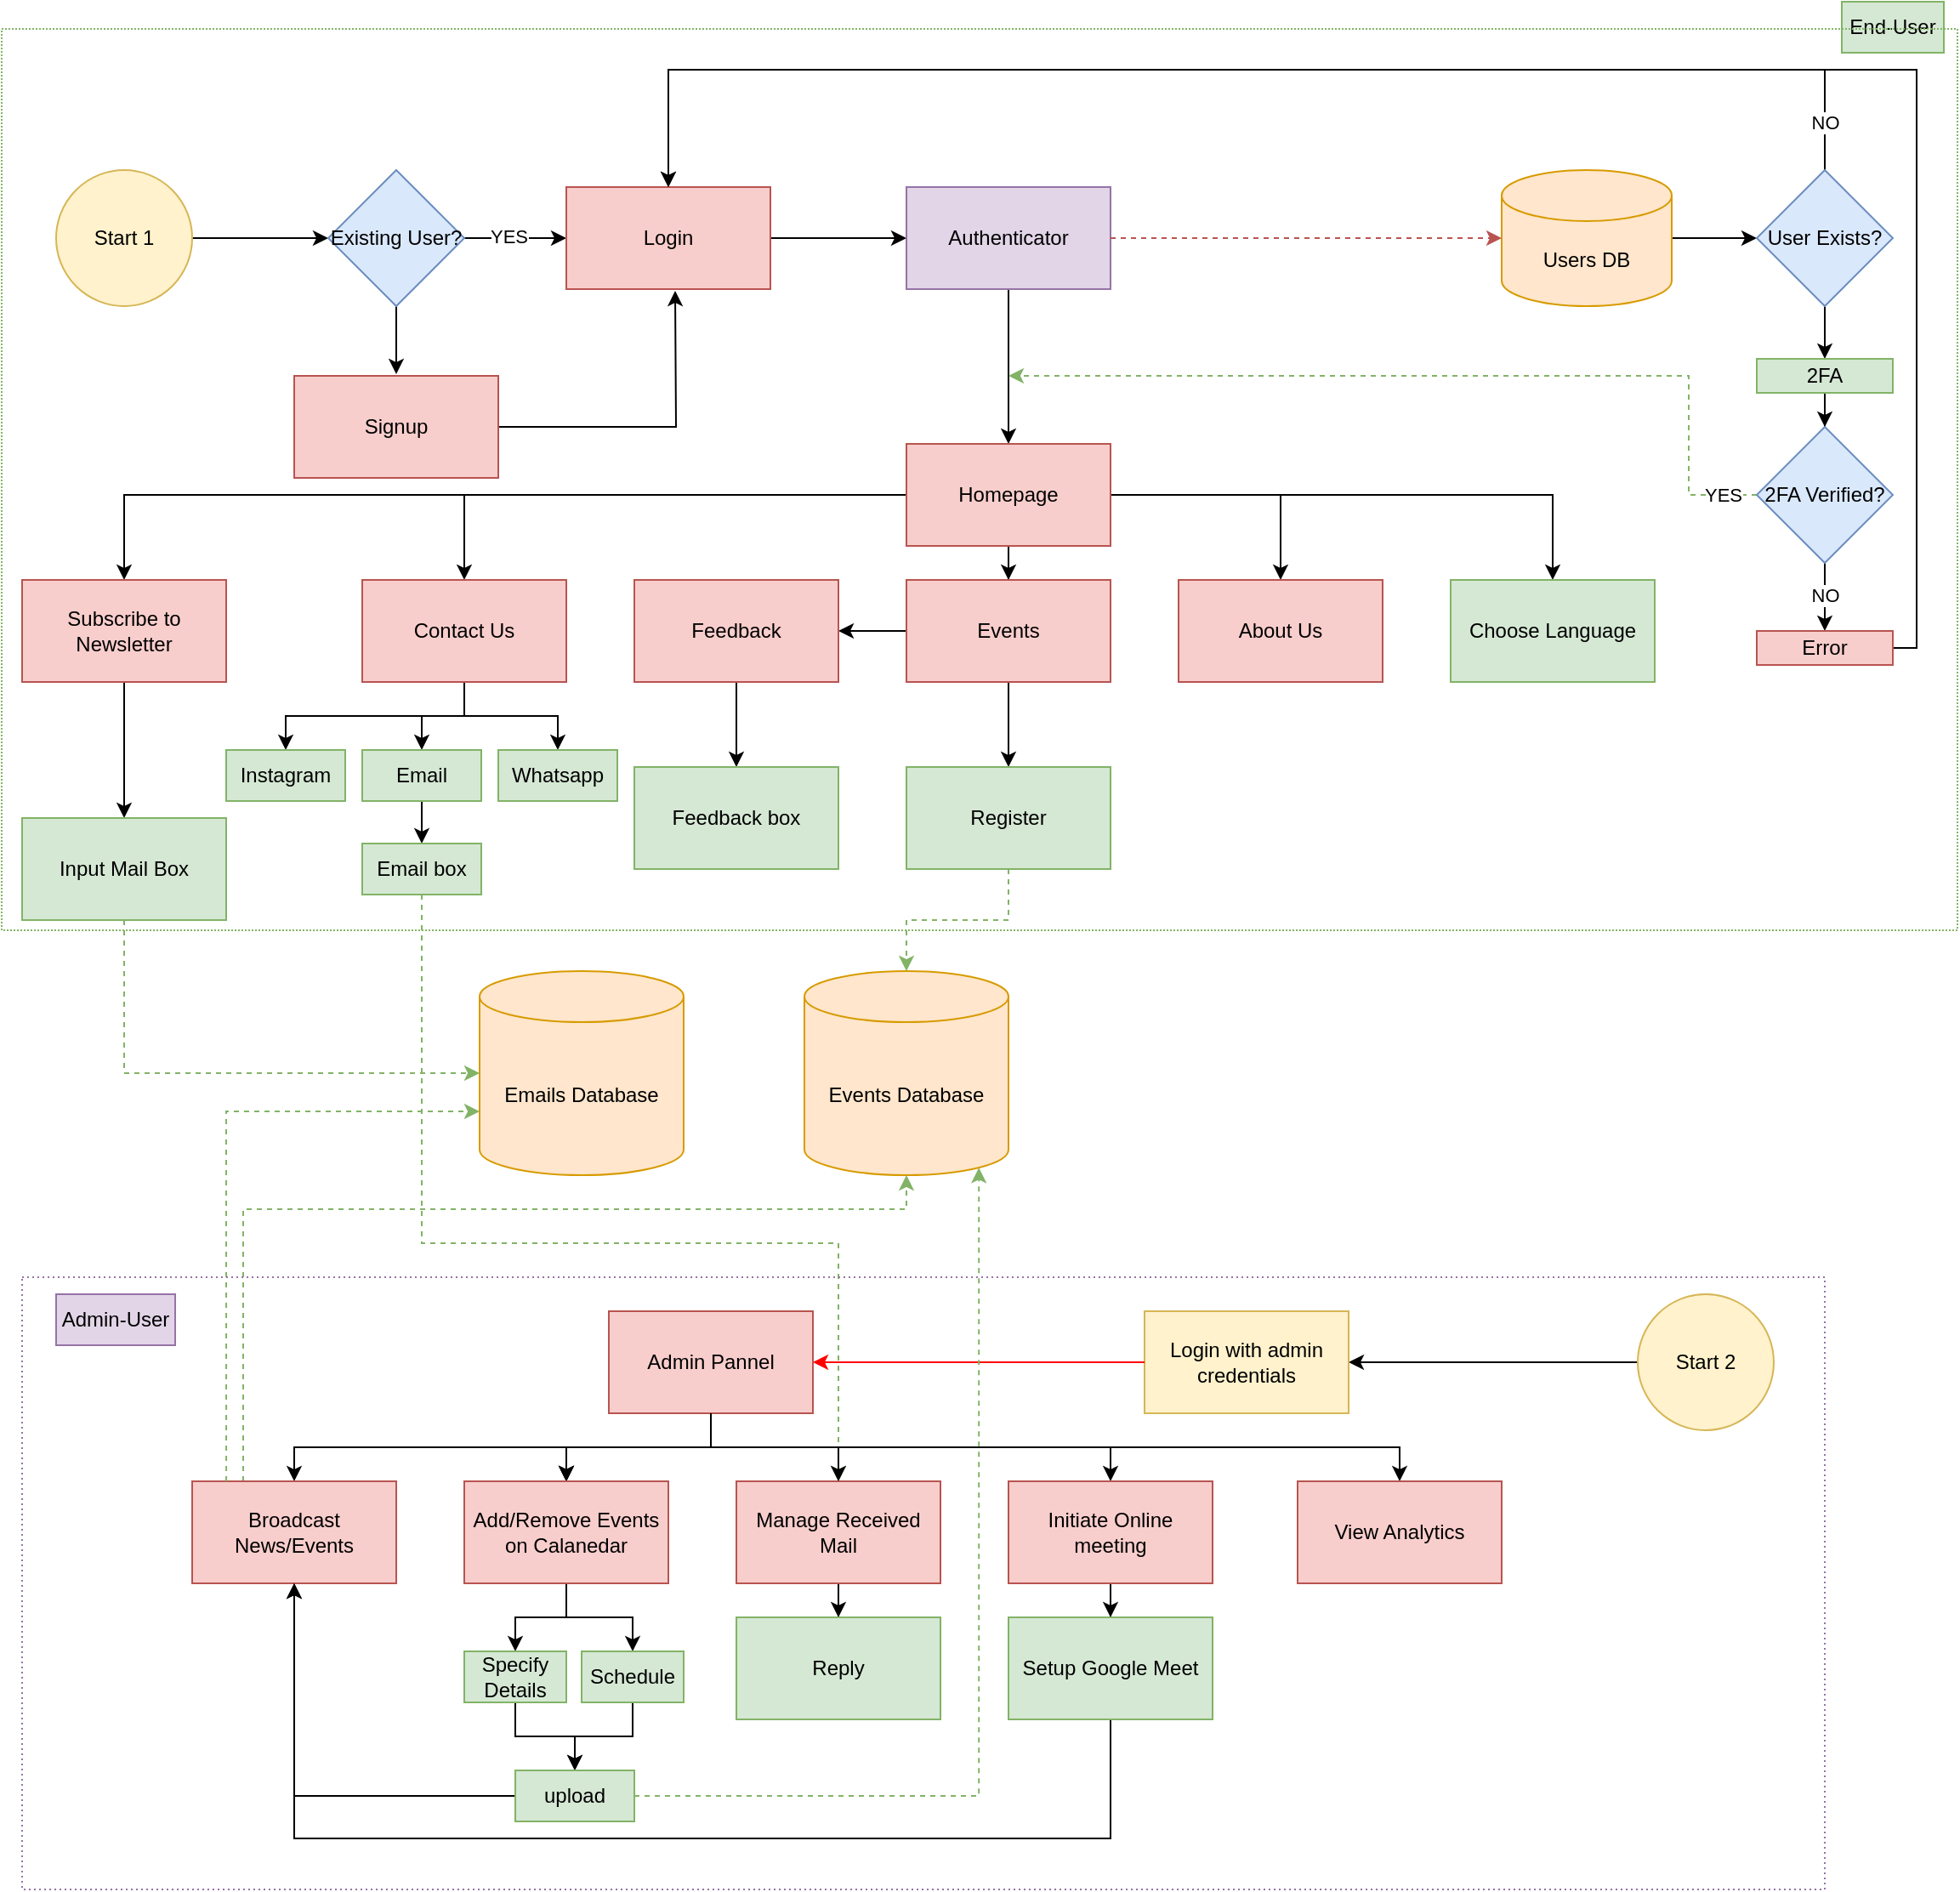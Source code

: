 <mxfile version="26.0.2">
  <diagram name="Page-1" id="AXIA8gNuiJ195aRBIMRm">
    <mxGraphModel dx="2049" dy="1054" grid="1" gridSize="10" guides="1" tooltips="1" connect="1" arrows="1" fold="1" page="1" pageScale="1" pageWidth="1169" pageHeight="1654" math="0" shadow="0">
      <root>
        <mxCell id="0" />
        <mxCell id="1" parent="0" />
        <mxCell id="R-vRsyGDwzQJzCUedeli-7" value="" style="edgeStyle=orthogonalEdgeStyle;rounded=0;orthogonalLoop=1;jettySize=auto;html=1;" edge="1" parent="1" source="R-vRsyGDwzQJzCUedeli-1" target="R-vRsyGDwzQJzCUedeli-6">
          <mxGeometry relative="1" as="geometry" />
        </mxCell>
        <mxCell id="R-vRsyGDwzQJzCUedeli-1" value="Start 1" style="ellipse;whiteSpace=wrap;html=1;aspect=fixed;fillColor=#fff2cc;strokeColor=#d6b656;" vertex="1" parent="1">
          <mxGeometry x="36" y="219" width="80" height="80" as="geometry" />
        </mxCell>
        <mxCell id="R-vRsyGDwzQJzCUedeli-9" value="" style="edgeStyle=orthogonalEdgeStyle;rounded=0;orthogonalLoop=1;jettySize=auto;html=1;" edge="1" parent="1" source="R-vRsyGDwzQJzCUedeli-6" target="R-vRsyGDwzQJzCUedeli-8">
          <mxGeometry relative="1" as="geometry" />
        </mxCell>
        <mxCell id="R-vRsyGDwzQJzCUedeli-10" value="YES" style="edgeLabel;html=1;align=center;verticalAlign=middle;resizable=0;points=[];" vertex="1" connectable="0" parent="R-vRsyGDwzQJzCUedeli-9">
          <mxGeometry x="-0.133" y="1" relative="1" as="geometry">
            <mxPoint as="offset" />
          </mxGeometry>
        </mxCell>
        <mxCell id="R-vRsyGDwzQJzCUedeli-12" value="" style="edgeStyle=orthogonalEdgeStyle;rounded=0;orthogonalLoop=1;jettySize=auto;html=1;" edge="1" parent="1" source="R-vRsyGDwzQJzCUedeli-6">
          <mxGeometry relative="1" as="geometry">
            <mxPoint x="236" y="339" as="targetPoint" />
          </mxGeometry>
        </mxCell>
        <mxCell id="R-vRsyGDwzQJzCUedeli-6" value="Existing User?" style="rhombus;whiteSpace=wrap;html=1;fillColor=#dae8fc;strokeColor=#6c8ebf;" vertex="1" parent="1">
          <mxGeometry x="196" y="219" width="80" height="80" as="geometry" />
        </mxCell>
        <mxCell id="R-vRsyGDwzQJzCUedeli-16" value="" style="edgeStyle=orthogonalEdgeStyle;rounded=0;orthogonalLoop=1;jettySize=auto;html=1;" edge="1" parent="1" source="R-vRsyGDwzQJzCUedeli-8" target="R-vRsyGDwzQJzCUedeli-15">
          <mxGeometry relative="1" as="geometry" />
        </mxCell>
        <mxCell id="R-vRsyGDwzQJzCUedeli-8" value="Login" style="whiteSpace=wrap;html=1;fillColor=#f8cecc;strokeColor=#b85450;" vertex="1" parent="1">
          <mxGeometry x="336" y="229" width="120" height="60" as="geometry" />
        </mxCell>
        <mxCell id="R-vRsyGDwzQJzCUedeli-138" style="edgeStyle=orthogonalEdgeStyle;rounded=0;orthogonalLoop=1;jettySize=auto;html=1;" edge="1" parent="1" source="R-vRsyGDwzQJzCUedeli-11">
          <mxGeometry relative="1" as="geometry">
            <mxPoint x="400" y="290" as="targetPoint" />
          </mxGeometry>
        </mxCell>
        <mxCell id="R-vRsyGDwzQJzCUedeli-11" value="Signup" style="whiteSpace=wrap;html=1;fillColor=#f8cecc;strokeColor=#b85450;" vertex="1" parent="1">
          <mxGeometry x="176" y="340" width="120" height="60" as="geometry" />
        </mxCell>
        <mxCell id="R-vRsyGDwzQJzCUedeli-18" value="" style="edgeStyle=orthogonalEdgeStyle;rounded=0;orthogonalLoop=1;jettySize=auto;html=1;entryX=0.5;entryY=0;entryDx=0;entryDy=0;" edge="1" parent="1" source="R-vRsyGDwzQJzCUedeli-15" target="R-vRsyGDwzQJzCUedeli-17">
          <mxGeometry relative="1" as="geometry">
            <mxPoint x="596" y="369" as="targetPoint" />
          </mxGeometry>
        </mxCell>
        <mxCell id="R-vRsyGDwzQJzCUedeli-15" value="Authenticator" style="whiteSpace=wrap;html=1;fillColor=#e1d5e7;strokeColor=#9673a6;" vertex="1" parent="1">
          <mxGeometry x="536" y="229" width="120" height="60" as="geometry" />
        </mxCell>
        <mxCell id="R-vRsyGDwzQJzCUedeli-20" value="" style="edgeStyle=orthogonalEdgeStyle;rounded=0;orthogonalLoop=1;jettySize=auto;html=1;" edge="1" parent="1" source="R-vRsyGDwzQJzCUedeli-17" target="R-vRsyGDwzQJzCUedeli-19">
          <mxGeometry relative="1" as="geometry" />
        </mxCell>
        <mxCell id="R-vRsyGDwzQJzCUedeli-22" value="" style="edgeStyle=orthogonalEdgeStyle;rounded=0;orthogonalLoop=1;jettySize=auto;html=1;" edge="1" parent="1" source="R-vRsyGDwzQJzCUedeli-17" target="R-vRsyGDwzQJzCUedeli-21">
          <mxGeometry relative="1" as="geometry" />
        </mxCell>
        <mxCell id="R-vRsyGDwzQJzCUedeli-25" value="" style="edgeStyle=orthogonalEdgeStyle;rounded=0;orthogonalLoop=1;jettySize=auto;html=1;exitX=0;exitY=0.5;exitDx=0;exitDy=0;" edge="1" parent="1" source="R-vRsyGDwzQJzCUedeli-21" target="R-vRsyGDwzQJzCUedeli-24">
          <mxGeometry relative="1" as="geometry" />
        </mxCell>
        <mxCell id="R-vRsyGDwzQJzCUedeli-27" value="" style="edgeStyle=orthogonalEdgeStyle;rounded=0;orthogonalLoop=1;jettySize=auto;html=1;" edge="1" parent="1" source="R-vRsyGDwzQJzCUedeli-17" target="R-vRsyGDwzQJzCUedeli-26">
          <mxGeometry relative="1" as="geometry" />
        </mxCell>
        <mxCell id="R-vRsyGDwzQJzCUedeli-41" value="" style="edgeStyle=orthogonalEdgeStyle;rounded=0;orthogonalLoop=1;jettySize=auto;html=1;" edge="1" parent="1" source="R-vRsyGDwzQJzCUedeli-17" target="R-vRsyGDwzQJzCUedeli-40">
          <mxGeometry relative="1" as="geometry" />
        </mxCell>
        <mxCell id="R-vRsyGDwzQJzCUedeli-129" style="edgeStyle=orthogonalEdgeStyle;rounded=0;orthogonalLoop=1;jettySize=auto;html=1;exitX=1;exitY=0.5;exitDx=0;exitDy=0;entryX=0.5;entryY=0;entryDx=0;entryDy=0;" edge="1" parent="1" source="R-vRsyGDwzQJzCUedeli-17" target="R-vRsyGDwzQJzCUedeli-128">
          <mxGeometry relative="1" as="geometry" />
        </mxCell>
        <mxCell id="R-vRsyGDwzQJzCUedeli-17" value="Homepage" style="whiteSpace=wrap;html=1;fillColor=#f8cecc;strokeColor=#b85450;" vertex="1" parent="1">
          <mxGeometry x="536" y="380" width="120" height="60" as="geometry" />
        </mxCell>
        <mxCell id="R-vRsyGDwzQJzCUedeli-19" value="About Us" style="whiteSpace=wrap;html=1;fillColor=#f8cecc;strokeColor=#b85450;" vertex="1" parent="1">
          <mxGeometry x="696" y="460" width="120" height="60" as="geometry" />
        </mxCell>
        <mxCell id="R-vRsyGDwzQJzCUedeli-29" value="" style="edgeStyle=orthogonalEdgeStyle;rounded=0;orthogonalLoop=1;jettySize=auto;html=1;" edge="1" parent="1" source="R-vRsyGDwzQJzCUedeli-21" target="R-vRsyGDwzQJzCUedeli-28">
          <mxGeometry relative="1" as="geometry" />
        </mxCell>
        <mxCell id="R-vRsyGDwzQJzCUedeli-21" value="Events" style="whiteSpace=wrap;html=1;fillColor=#f8cecc;strokeColor=#b85450;" vertex="1" parent="1">
          <mxGeometry x="536" y="460" width="120" height="60" as="geometry" />
        </mxCell>
        <mxCell id="R-vRsyGDwzQJzCUedeli-31" value="" style="edgeStyle=orthogonalEdgeStyle;rounded=0;orthogonalLoop=1;jettySize=auto;html=1;" edge="1" parent="1" source="R-vRsyGDwzQJzCUedeli-24" target="R-vRsyGDwzQJzCUedeli-30">
          <mxGeometry relative="1" as="geometry" />
        </mxCell>
        <mxCell id="R-vRsyGDwzQJzCUedeli-24" value="Feedback" style="whiteSpace=wrap;html=1;fillColor=#f8cecc;strokeColor=#b85450;" vertex="1" parent="1">
          <mxGeometry x="376" y="460" width="120" height="60" as="geometry" />
        </mxCell>
        <mxCell id="R-vRsyGDwzQJzCUedeli-33" value="" style="edgeStyle=orthogonalEdgeStyle;rounded=0;orthogonalLoop=1;jettySize=auto;html=1;" edge="1" parent="1" target="R-vRsyGDwzQJzCUedeli-32">
          <mxGeometry relative="1" as="geometry">
            <mxPoint x="276" y="520" as="sourcePoint" />
            <Array as="points">
              <mxPoint x="276" y="540" />
              <mxPoint x="171" y="540" />
            </Array>
          </mxGeometry>
        </mxCell>
        <mxCell id="R-vRsyGDwzQJzCUedeli-35" value="" style="edgeStyle=orthogonalEdgeStyle;rounded=0;orthogonalLoop=1;jettySize=auto;html=1;" edge="1" parent="1" source="R-vRsyGDwzQJzCUedeli-26" target="R-vRsyGDwzQJzCUedeli-34">
          <mxGeometry relative="1" as="geometry" />
        </mxCell>
        <mxCell id="R-vRsyGDwzQJzCUedeli-39" style="edgeStyle=orthogonalEdgeStyle;rounded=0;orthogonalLoop=1;jettySize=auto;html=1;entryX=0.5;entryY=0;entryDx=0;entryDy=0;" edge="1" parent="1" source="R-vRsyGDwzQJzCUedeli-26" target="R-vRsyGDwzQJzCUedeli-37">
          <mxGeometry relative="1" as="geometry" />
        </mxCell>
        <mxCell id="R-vRsyGDwzQJzCUedeli-26" value="Contact Us" style="whiteSpace=wrap;html=1;fillColor=#f8cecc;strokeColor=#b85450;" vertex="1" parent="1">
          <mxGeometry x="216" y="460" width="120" height="60" as="geometry" />
        </mxCell>
        <mxCell id="R-vRsyGDwzQJzCUedeli-28" value="Register" style="whiteSpace=wrap;html=1;fillColor=#d5e8d4;strokeColor=#82b366;" vertex="1" parent="1">
          <mxGeometry x="536" y="570" width="120" height="60" as="geometry" />
        </mxCell>
        <mxCell id="R-vRsyGDwzQJzCUedeli-30" value="Feedback box" style="whiteSpace=wrap;html=1;fillColor=#d5e8d4;strokeColor=#82b366;" vertex="1" parent="1">
          <mxGeometry x="376" y="570" width="120" height="60" as="geometry" />
        </mxCell>
        <mxCell id="R-vRsyGDwzQJzCUedeli-32" value="Instagram" style="whiteSpace=wrap;html=1;fillColor=#d5e8d4;strokeColor=#82b366;" vertex="1" parent="1">
          <mxGeometry x="136" y="560" width="70" height="30" as="geometry" />
        </mxCell>
        <mxCell id="R-vRsyGDwzQJzCUedeli-55" value="" style="edgeStyle=orthogonalEdgeStyle;rounded=0;orthogonalLoop=1;jettySize=auto;html=1;" edge="1" parent="1" source="R-vRsyGDwzQJzCUedeli-34" target="R-vRsyGDwzQJzCUedeli-54">
          <mxGeometry relative="1" as="geometry" />
        </mxCell>
        <mxCell id="R-vRsyGDwzQJzCUedeli-34" value="Email" style="whiteSpace=wrap;html=1;fillColor=#d5e8d4;strokeColor=#82b366;" vertex="1" parent="1">
          <mxGeometry x="216" y="560" width="70" height="30" as="geometry" />
        </mxCell>
        <mxCell id="R-vRsyGDwzQJzCUedeli-37" value="Whatsapp" style="whiteSpace=wrap;html=1;fillColor=#d5e8d4;strokeColor=#82b366;" vertex="1" parent="1">
          <mxGeometry x="296" y="560" width="70" height="30" as="geometry" />
        </mxCell>
        <mxCell id="R-vRsyGDwzQJzCUedeli-43" value="" style="edgeStyle=orthogonalEdgeStyle;rounded=0;orthogonalLoop=1;jettySize=auto;html=1;" edge="1" parent="1" source="R-vRsyGDwzQJzCUedeli-40" target="R-vRsyGDwzQJzCUedeli-42">
          <mxGeometry relative="1" as="geometry" />
        </mxCell>
        <mxCell id="R-vRsyGDwzQJzCUedeli-40" value="Subscribe to Newsletter" style="whiteSpace=wrap;html=1;fillColor=#f8cecc;strokeColor=#b85450;" vertex="1" parent="1">
          <mxGeometry x="16" y="460" width="120" height="60" as="geometry" />
        </mxCell>
        <mxCell id="R-vRsyGDwzQJzCUedeli-42" value="Input Mail Box" style="whiteSpace=wrap;html=1;fillColor=#d5e8d4;strokeColor=#82b366;" vertex="1" parent="1">
          <mxGeometry x="16" y="600" width="120" height="60" as="geometry" />
        </mxCell>
        <mxCell id="R-vRsyGDwzQJzCUedeli-44" value="Emails Database" style="shape=cylinder3;whiteSpace=wrap;html=1;boundedLbl=1;backgroundOutline=1;size=15;fillColor=#ffe6cc;strokeColor=#d79b00;" vertex="1" parent="1">
          <mxGeometry x="285" y="690" width="120" height="120" as="geometry" />
        </mxCell>
        <mxCell id="R-vRsyGDwzQJzCUedeli-91" style="edgeStyle=orthogonalEdgeStyle;rounded=0;orthogonalLoop=1;jettySize=auto;html=1;entryX=1;entryY=0.5;entryDx=0;entryDy=0;" edge="1" parent="1" source="R-vRsyGDwzQJzCUedeli-53" target="R-vRsyGDwzQJzCUedeli-90">
          <mxGeometry relative="1" as="geometry" />
        </mxCell>
        <mxCell id="R-vRsyGDwzQJzCUedeli-50" value="End-User" style="text;html=1;align=center;verticalAlign=middle;whiteSpace=wrap;rounded=0;fillColor=#d5e8d4;strokeColor=#82b366;" vertex="1" parent="1">
          <mxGeometry x="1086" y="120" width="60" height="30" as="geometry" />
        </mxCell>
        <mxCell id="R-vRsyGDwzQJzCUedeli-53" value="Start 2" style="ellipse;whiteSpace=wrap;html=1;aspect=fixed;fillColor=#fff2cc;strokeColor=#d6b656;" vertex="1" parent="1">
          <mxGeometry x="966" y="880" width="80" height="80" as="geometry" />
        </mxCell>
        <mxCell id="R-vRsyGDwzQJzCUedeli-97" style="edgeStyle=orthogonalEdgeStyle;rounded=0;orthogonalLoop=1;jettySize=auto;html=1;entryX=0.5;entryY=0;entryDx=0;entryDy=0;dashed=1;fillColor=#d5e8d4;strokeColor=#82b366;" edge="1" parent="1" source="R-vRsyGDwzQJzCUedeli-54" target="R-vRsyGDwzQJzCUedeli-70">
          <mxGeometry relative="1" as="geometry">
            <Array as="points">
              <mxPoint x="251" y="850" />
              <mxPoint x="496" y="850" />
            </Array>
          </mxGeometry>
        </mxCell>
        <mxCell id="R-vRsyGDwzQJzCUedeli-54" value="Email box" style="whiteSpace=wrap;html=1;fillColor=#d5e8d4;strokeColor=#82b366;" vertex="1" parent="1">
          <mxGeometry x="216" y="615" width="70" height="30" as="geometry" />
        </mxCell>
        <mxCell id="R-vRsyGDwzQJzCUedeli-56" value="Events Database" style="shape=cylinder3;whiteSpace=wrap;html=1;boundedLbl=1;backgroundOutline=1;size=15;fillColor=#ffe6cc;strokeColor=#d79b00;" vertex="1" parent="1">
          <mxGeometry x="476" y="690" width="120" height="120" as="geometry" />
        </mxCell>
        <mxCell id="R-vRsyGDwzQJzCUedeli-63" value="" style="edgeStyle=orthogonalEdgeStyle;rounded=0;orthogonalLoop=1;jettySize=auto;html=1;" edge="1" parent="1" source="R-vRsyGDwzQJzCUedeli-60" target="R-vRsyGDwzQJzCUedeli-62">
          <mxGeometry relative="1" as="geometry">
            <Array as="points">
              <mxPoint x="421" y="970" />
              <mxPoint x="176" y="970" />
            </Array>
          </mxGeometry>
        </mxCell>
        <mxCell id="R-vRsyGDwzQJzCUedeli-65" value="" style="edgeStyle=orthogonalEdgeStyle;rounded=0;orthogonalLoop=1;jettySize=auto;html=1;" edge="1" parent="1" source="R-vRsyGDwzQJzCUedeli-60" target="R-vRsyGDwzQJzCUedeli-64">
          <mxGeometry relative="1" as="geometry" />
        </mxCell>
        <mxCell id="R-vRsyGDwzQJzCUedeli-66" value="" style="edgeStyle=orthogonalEdgeStyle;rounded=0;orthogonalLoop=1;jettySize=auto;html=1;" edge="1" parent="1" source="R-vRsyGDwzQJzCUedeli-60" target="R-vRsyGDwzQJzCUedeli-64">
          <mxGeometry relative="1" as="geometry" />
        </mxCell>
        <mxCell id="R-vRsyGDwzQJzCUedeli-67" value="" style="edgeStyle=orthogonalEdgeStyle;rounded=0;orthogonalLoop=1;jettySize=auto;html=1;" edge="1" parent="1" source="R-vRsyGDwzQJzCUedeli-60" target="R-vRsyGDwzQJzCUedeli-64">
          <mxGeometry relative="1" as="geometry" />
        </mxCell>
        <mxCell id="R-vRsyGDwzQJzCUedeli-68" value="" style="edgeStyle=orthogonalEdgeStyle;rounded=0;orthogonalLoop=1;jettySize=auto;html=1;" edge="1" parent="1" source="R-vRsyGDwzQJzCUedeli-60" target="R-vRsyGDwzQJzCUedeli-64">
          <mxGeometry relative="1" as="geometry" />
        </mxCell>
        <mxCell id="R-vRsyGDwzQJzCUedeli-73" style="edgeStyle=orthogonalEdgeStyle;rounded=0;orthogonalLoop=1;jettySize=auto;html=1;entryX=0.5;entryY=0;entryDx=0;entryDy=0;" edge="1" parent="1" source="R-vRsyGDwzQJzCUedeli-60" target="R-vRsyGDwzQJzCUedeli-72">
          <mxGeometry relative="1" as="geometry">
            <Array as="points">
              <mxPoint x="421" y="970" />
              <mxPoint x="656" y="970" />
            </Array>
          </mxGeometry>
        </mxCell>
        <mxCell id="R-vRsyGDwzQJzCUedeli-122" style="edgeStyle=orthogonalEdgeStyle;rounded=0;orthogonalLoop=1;jettySize=auto;html=1;" edge="1" parent="1" source="R-vRsyGDwzQJzCUedeli-60" target="R-vRsyGDwzQJzCUedeli-121">
          <mxGeometry relative="1" as="geometry">
            <Array as="points">
              <mxPoint x="421" y="970" />
              <mxPoint x="826" y="970" />
            </Array>
          </mxGeometry>
        </mxCell>
        <mxCell id="R-vRsyGDwzQJzCUedeli-60" value="Admin Pannel" style="whiteSpace=wrap;html=1;fillColor=#f8cecc;strokeColor=#b85450;" vertex="1" parent="1">
          <mxGeometry x="361" y="890" width="120" height="60" as="geometry" />
        </mxCell>
        <mxCell id="R-vRsyGDwzQJzCUedeli-125" style="edgeStyle=orthogonalEdgeStyle;rounded=0;orthogonalLoop=1;jettySize=auto;html=1;exitX=0.25;exitY=0;exitDx=0;exitDy=0;fillColor=#d5e8d4;strokeColor=#82b366;dashed=1;" edge="1" parent="1" source="R-vRsyGDwzQJzCUedeli-62" target="R-vRsyGDwzQJzCUedeli-56">
          <mxGeometry relative="1" as="geometry">
            <Array as="points">
              <mxPoint x="146" y="830" />
              <mxPoint x="536" y="830" />
            </Array>
          </mxGeometry>
        </mxCell>
        <mxCell id="R-vRsyGDwzQJzCUedeli-62" value="Broadcast News/Events" style="whiteSpace=wrap;html=1;fillColor=#f8cecc;strokeColor=#b85450;" vertex="1" parent="1">
          <mxGeometry x="116" y="990" width="120" height="60" as="geometry" />
        </mxCell>
        <mxCell id="R-vRsyGDwzQJzCUedeli-77" value="" style="edgeStyle=orthogonalEdgeStyle;rounded=0;orthogonalLoop=1;jettySize=auto;html=1;" edge="1" parent="1" source="R-vRsyGDwzQJzCUedeli-64" target="R-vRsyGDwzQJzCUedeli-76">
          <mxGeometry relative="1" as="geometry" />
        </mxCell>
        <mxCell id="R-vRsyGDwzQJzCUedeli-79" style="edgeStyle=orthogonalEdgeStyle;rounded=0;orthogonalLoop=1;jettySize=auto;html=1;entryX=0.5;entryY=0;entryDx=0;entryDy=0;" edge="1" parent="1" source="R-vRsyGDwzQJzCUedeli-64" target="R-vRsyGDwzQJzCUedeli-78">
          <mxGeometry relative="1" as="geometry" />
        </mxCell>
        <mxCell id="R-vRsyGDwzQJzCUedeli-64" value="Add/Remove Events on Calanedar" style="whiteSpace=wrap;html=1;fillColor=#f8cecc;strokeColor=#b85450;" vertex="1" parent="1">
          <mxGeometry x="276" y="990" width="120" height="60" as="geometry" />
        </mxCell>
        <mxCell id="R-vRsyGDwzQJzCUedeli-96" value="" style="edgeStyle=orthogonalEdgeStyle;rounded=0;orthogonalLoop=1;jettySize=auto;html=1;" edge="1" parent="1" source="R-vRsyGDwzQJzCUedeli-70" target="R-vRsyGDwzQJzCUedeli-95">
          <mxGeometry relative="1" as="geometry" />
        </mxCell>
        <mxCell id="R-vRsyGDwzQJzCUedeli-70" value="Manage Received Mail" style="whiteSpace=wrap;html=1;fillColor=#f8cecc;strokeColor=#b85450;" vertex="1" parent="1">
          <mxGeometry x="436" y="990" width="120" height="60" as="geometry" />
        </mxCell>
        <mxCell id="R-vRsyGDwzQJzCUedeli-71" style="edgeStyle=orthogonalEdgeStyle;rounded=0;orthogonalLoop=1;jettySize=auto;html=1;entryX=0.5;entryY=0;entryDx=0;entryDy=0;" edge="1" parent="1" source="R-vRsyGDwzQJzCUedeli-60" target="R-vRsyGDwzQJzCUedeli-70">
          <mxGeometry relative="1" as="geometry">
            <Array as="points">
              <mxPoint x="421" y="970" />
              <mxPoint x="496" y="970" />
            </Array>
          </mxGeometry>
        </mxCell>
        <mxCell id="R-vRsyGDwzQJzCUedeli-119" value="" style="edgeStyle=orthogonalEdgeStyle;rounded=0;orthogonalLoop=1;jettySize=auto;html=1;" edge="1" parent="1" source="R-vRsyGDwzQJzCUedeli-72" target="R-vRsyGDwzQJzCUedeli-118">
          <mxGeometry relative="1" as="geometry" />
        </mxCell>
        <mxCell id="R-vRsyGDwzQJzCUedeli-72" value="Initiate Online meeting" style="whiteSpace=wrap;html=1;fillColor=#f8cecc;strokeColor=#b85450;" vertex="1" parent="1">
          <mxGeometry x="596" y="990" width="120" height="60" as="geometry" />
        </mxCell>
        <mxCell id="R-vRsyGDwzQJzCUedeli-81" style="edgeStyle=orthogonalEdgeStyle;rounded=0;orthogonalLoop=1;jettySize=auto;html=1;entryX=0.5;entryY=0;entryDx=0;entryDy=0;" edge="1" parent="1" source="R-vRsyGDwzQJzCUedeli-76" target="R-vRsyGDwzQJzCUedeli-80">
          <mxGeometry relative="1" as="geometry" />
        </mxCell>
        <mxCell id="R-vRsyGDwzQJzCUedeli-76" value="Specify Details" style="whiteSpace=wrap;html=1;fillColor=#d5e8d4;strokeColor=#82b366;" vertex="1" parent="1">
          <mxGeometry x="276" y="1090" width="60" height="30" as="geometry" />
        </mxCell>
        <mxCell id="R-vRsyGDwzQJzCUedeli-83" style="edgeStyle=orthogonalEdgeStyle;rounded=0;orthogonalLoop=1;jettySize=auto;html=1;entryX=0.5;entryY=0;entryDx=0;entryDy=0;" edge="1" parent="1" source="R-vRsyGDwzQJzCUedeli-78" target="R-vRsyGDwzQJzCUedeli-80">
          <mxGeometry relative="1" as="geometry" />
        </mxCell>
        <mxCell id="R-vRsyGDwzQJzCUedeli-78" value="Schedule" style="whiteSpace=wrap;html=1;fillColor=#d5e8d4;strokeColor=#82b366;" vertex="1" parent="1">
          <mxGeometry x="345" y="1090" width="60" height="30" as="geometry" />
        </mxCell>
        <mxCell id="R-vRsyGDwzQJzCUedeli-84" style="edgeStyle=orthogonalEdgeStyle;rounded=0;orthogonalLoop=1;jettySize=auto;html=1;entryX=0.5;entryY=1;entryDx=0;entryDy=0;" edge="1" parent="1" source="R-vRsyGDwzQJzCUedeli-80" target="R-vRsyGDwzQJzCUedeli-62">
          <mxGeometry relative="1" as="geometry" />
        </mxCell>
        <mxCell id="R-vRsyGDwzQJzCUedeli-80" value="upload" style="rounded=0;whiteSpace=wrap;html=1;fillColor=#d5e8d4;strokeColor=#82b366;" vertex="1" parent="1">
          <mxGeometry x="306" y="1160" width="70" height="30" as="geometry" />
        </mxCell>
        <mxCell id="R-vRsyGDwzQJzCUedeli-90" value="Login with admin credentials" style="rounded=0;whiteSpace=wrap;html=1;fillColor=#fff2cc;strokeColor=#d6b656;" vertex="1" parent="1">
          <mxGeometry x="676" y="890" width="120" height="60" as="geometry" />
        </mxCell>
        <mxCell id="R-vRsyGDwzQJzCUedeli-92" value="" style="endArrow=classic;html=1;rounded=0;exitX=0;exitY=0.5;exitDx=0;exitDy=0;entryX=1;entryY=0.5;entryDx=0;entryDy=0;fillColor=#f8cecc;strokeColor=#FF0000;" edge="1" parent="1" source="R-vRsyGDwzQJzCUedeli-90" target="R-vRsyGDwzQJzCUedeli-60">
          <mxGeometry width="50" height="50" relative="1" as="geometry">
            <mxPoint x="506" y="1010" as="sourcePoint" />
            <mxPoint x="556" y="960" as="targetPoint" />
          </mxGeometry>
        </mxCell>
        <mxCell id="R-vRsyGDwzQJzCUedeli-95" value="Reply" style="whiteSpace=wrap;html=1;fillColor=#d5e8d4;strokeColor=#82b366;" vertex="1" parent="1">
          <mxGeometry x="436" y="1070" width="120" height="60" as="geometry" />
        </mxCell>
        <mxCell id="R-vRsyGDwzQJzCUedeli-102" value="Admin-User" style="text;html=1;align=center;verticalAlign=middle;whiteSpace=wrap;rounded=0;fillColor=#e1d5e7;strokeColor=#9673a6;" vertex="1" parent="1">
          <mxGeometry x="36" y="880" width="70" height="30" as="geometry" />
        </mxCell>
        <mxCell id="R-vRsyGDwzQJzCUedeli-108" style="edgeStyle=orthogonalEdgeStyle;rounded=0;orthogonalLoop=1;jettySize=auto;html=1;exitX=1;exitY=0.5;exitDx=0;exitDy=0;exitPerimeter=0;entryX=0;entryY=0.5;entryDx=0;entryDy=0;" edge="1" parent="1" source="R-vRsyGDwzQJzCUedeli-103" target="R-vRsyGDwzQJzCUedeli-107">
          <mxGeometry relative="1" as="geometry" />
        </mxCell>
        <mxCell id="R-vRsyGDwzQJzCUedeli-103" value="Users DB" style="shape=cylinder3;whiteSpace=wrap;html=1;boundedLbl=1;backgroundOutline=1;size=15;fillColor=#ffe6cc;strokeColor=#d79b00;" vertex="1" parent="1">
          <mxGeometry x="886" y="219" width="100" height="80" as="geometry" />
        </mxCell>
        <mxCell id="R-vRsyGDwzQJzCUedeli-105" style="edgeStyle=orthogonalEdgeStyle;rounded=0;orthogonalLoop=1;jettySize=auto;html=1;entryX=0;entryY=0.5;entryDx=0;entryDy=0;entryPerimeter=0;dashed=1;fillColor=#f8cecc;strokeColor=#b85450;" edge="1" parent="1" source="R-vRsyGDwzQJzCUedeli-15" target="R-vRsyGDwzQJzCUedeli-103">
          <mxGeometry relative="1" as="geometry" />
        </mxCell>
        <mxCell id="R-vRsyGDwzQJzCUedeli-109" style="edgeStyle=orthogonalEdgeStyle;rounded=0;orthogonalLoop=1;jettySize=auto;html=1;entryX=0.5;entryY=0;entryDx=0;entryDy=0;" edge="1" parent="1" source="R-vRsyGDwzQJzCUedeli-107" target="R-vRsyGDwzQJzCUedeli-8">
          <mxGeometry relative="1" as="geometry">
            <Array as="points">
              <mxPoint x="1076" y="160" />
              <mxPoint x="396" y="160" />
            </Array>
          </mxGeometry>
        </mxCell>
        <mxCell id="R-vRsyGDwzQJzCUedeli-110" value="NO" style="edgeLabel;html=1;align=center;verticalAlign=middle;resizable=0;points=[];" vertex="1" connectable="0" parent="R-vRsyGDwzQJzCUedeli-109">
          <mxGeometry x="-0.93" relative="1" as="geometry">
            <mxPoint as="offset" />
          </mxGeometry>
        </mxCell>
        <mxCell id="R-vRsyGDwzQJzCUedeli-112" value="" style="edgeStyle=orthogonalEdgeStyle;rounded=0;orthogonalLoop=1;jettySize=auto;html=1;" edge="1" parent="1" source="R-vRsyGDwzQJzCUedeli-107" target="R-vRsyGDwzQJzCUedeli-111">
          <mxGeometry relative="1" as="geometry" />
        </mxCell>
        <mxCell id="R-vRsyGDwzQJzCUedeli-107" value="User Exists?" style="rhombus;whiteSpace=wrap;html=1;fillColor=#dae8fc;strokeColor=#6c8ebf;" vertex="1" parent="1">
          <mxGeometry x="1036" y="219" width="80" height="80" as="geometry" />
        </mxCell>
        <mxCell id="R-vRsyGDwzQJzCUedeli-116" value="" style="edgeStyle=orthogonalEdgeStyle;rounded=0;orthogonalLoop=1;jettySize=auto;html=1;" edge="1" parent="1" source="R-vRsyGDwzQJzCUedeli-111" target="R-vRsyGDwzQJzCUedeli-115">
          <mxGeometry relative="1" as="geometry" />
        </mxCell>
        <mxCell id="R-vRsyGDwzQJzCUedeli-111" value="2FA" style="whiteSpace=wrap;html=1;fillColor=#d5e8d4;strokeColor=#82b366;" vertex="1" parent="1">
          <mxGeometry x="1036" y="330" width="80" height="20" as="geometry" />
        </mxCell>
        <mxCell id="R-vRsyGDwzQJzCUedeli-117" style="edgeStyle=orthogonalEdgeStyle;rounded=0;orthogonalLoop=1;jettySize=auto;html=1;fillColor=#d5e8d4;strokeColor=#82b366;dashed=1;" edge="1" parent="1" source="R-vRsyGDwzQJzCUedeli-115">
          <mxGeometry relative="1" as="geometry">
            <mxPoint x="596" y="340" as="targetPoint" />
            <Array as="points">
              <mxPoint x="996" y="410" />
              <mxPoint x="996" y="340" />
            </Array>
          </mxGeometry>
        </mxCell>
        <mxCell id="R-vRsyGDwzQJzCUedeli-135" value="YES" style="edgeLabel;html=1;align=center;verticalAlign=middle;resizable=0;points=[];" vertex="1" connectable="0" parent="R-vRsyGDwzQJzCUedeli-117">
          <mxGeometry x="-0.922" relative="1" as="geometry">
            <mxPoint as="offset" />
          </mxGeometry>
        </mxCell>
        <mxCell id="R-vRsyGDwzQJzCUedeli-133" style="edgeStyle=orthogonalEdgeStyle;rounded=0;orthogonalLoop=1;jettySize=auto;html=1;exitX=0.5;exitY=1;exitDx=0;exitDy=0;entryX=0.5;entryY=0;entryDx=0;entryDy=0;" edge="1" parent="1" source="R-vRsyGDwzQJzCUedeli-115" target="R-vRsyGDwzQJzCUedeli-132">
          <mxGeometry relative="1" as="geometry" />
        </mxCell>
        <mxCell id="R-vRsyGDwzQJzCUedeli-136" value="NO" style="edgeLabel;html=1;align=center;verticalAlign=middle;resizable=0;points=[];" vertex="1" connectable="0" parent="R-vRsyGDwzQJzCUedeli-133">
          <mxGeometry x="-0.05" relative="1" as="geometry">
            <mxPoint as="offset" />
          </mxGeometry>
        </mxCell>
        <mxCell id="R-vRsyGDwzQJzCUedeli-115" value="2FA Verified?" style="rhombus;whiteSpace=wrap;html=1;fillColor=#dae8fc;strokeColor=#6c8ebf;" vertex="1" parent="1">
          <mxGeometry x="1036" y="370" width="80" height="80" as="geometry" />
        </mxCell>
        <mxCell id="R-vRsyGDwzQJzCUedeli-120" style="edgeStyle=orthogonalEdgeStyle;rounded=0;orthogonalLoop=1;jettySize=auto;html=1;" edge="1" parent="1" source="R-vRsyGDwzQJzCUedeli-118">
          <mxGeometry relative="1" as="geometry">
            <mxPoint x="176" y="1050" as="targetPoint" />
            <Array as="points">
              <mxPoint x="656" y="1200" />
              <mxPoint x="176" y="1200" />
            </Array>
          </mxGeometry>
        </mxCell>
        <mxCell id="R-vRsyGDwzQJzCUedeli-118" value="Setup Google Meet" style="whiteSpace=wrap;html=1;fillColor=#d5e8d4;strokeColor=#82b366;" vertex="1" parent="1">
          <mxGeometry x="596" y="1070" width="120" height="60" as="geometry" />
        </mxCell>
        <mxCell id="R-vRsyGDwzQJzCUedeli-121" value="View Analytics" style="whiteSpace=wrap;html=1;fillColor=#f8cecc;strokeColor=#b85450;" vertex="1" parent="1">
          <mxGeometry x="766" y="990" width="120" height="60" as="geometry" />
        </mxCell>
        <mxCell id="R-vRsyGDwzQJzCUedeli-123" style="edgeStyle=orthogonalEdgeStyle;rounded=0;orthogonalLoop=1;jettySize=auto;html=1;entryX=0;entryY=0.5;entryDx=0;entryDy=0;entryPerimeter=0;dashed=1;fillColor=#d5e8d4;strokeColor=#82b366;" edge="1" parent="1" source="R-vRsyGDwzQJzCUedeli-42" target="R-vRsyGDwzQJzCUedeli-44">
          <mxGeometry relative="1" as="geometry">
            <Array as="points">
              <mxPoint x="76" y="750" />
            </Array>
          </mxGeometry>
        </mxCell>
        <mxCell id="R-vRsyGDwzQJzCUedeli-124" style="edgeStyle=orthogonalEdgeStyle;rounded=0;orthogonalLoop=1;jettySize=auto;html=1;exitX=0.167;exitY=0;exitDx=0;exitDy=0;entryX=0;entryY=0;entryDx=0;entryDy=82.5;entryPerimeter=0;dashed=1;fillColor=#d5e8d4;strokeColor=#82b366;exitPerimeter=0;" edge="1" parent="1" source="R-vRsyGDwzQJzCUedeli-62" target="R-vRsyGDwzQJzCUedeli-44">
          <mxGeometry relative="1" as="geometry" />
        </mxCell>
        <mxCell id="R-vRsyGDwzQJzCUedeli-126" style="edgeStyle=orthogonalEdgeStyle;rounded=0;orthogonalLoop=1;jettySize=auto;html=1;entryX=0.855;entryY=1;entryDx=0;entryDy=-4.35;entryPerimeter=0;fillColor=#d5e8d4;strokeColor=#82b366;dashed=1;" edge="1" parent="1" source="R-vRsyGDwzQJzCUedeli-80" target="R-vRsyGDwzQJzCUedeli-56">
          <mxGeometry relative="1" as="geometry" />
        </mxCell>
        <mxCell id="R-vRsyGDwzQJzCUedeli-127" style="edgeStyle=orthogonalEdgeStyle;rounded=0;orthogonalLoop=1;jettySize=auto;html=1;entryX=0.5;entryY=0;entryDx=0;entryDy=0;entryPerimeter=0;dashed=1;fillColor=#d5e8d4;strokeColor=#82b366;" edge="1" parent="1" source="R-vRsyGDwzQJzCUedeli-28" target="R-vRsyGDwzQJzCUedeli-56">
          <mxGeometry relative="1" as="geometry" />
        </mxCell>
        <mxCell id="R-vRsyGDwzQJzCUedeli-128" value="Choose Language" style="whiteSpace=wrap;html=1;fillColor=#d5e8d4;strokeColor=#82b366;" vertex="1" parent="1">
          <mxGeometry x="856" y="460" width="120" height="60" as="geometry" />
        </mxCell>
        <mxCell id="R-vRsyGDwzQJzCUedeli-131" value="" style="rounded=0;whiteSpace=wrap;html=1;fillColor=none;strokeColor=#9673a6;dashed=1;dashPattern=1 2;" vertex="1" parent="1">
          <mxGeometry x="16" y="870" width="1060" height="360" as="geometry" />
        </mxCell>
        <mxCell id="R-vRsyGDwzQJzCUedeli-134" style="edgeStyle=orthogonalEdgeStyle;rounded=0;orthogonalLoop=1;jettySize=auto;html=1;entryX=0.5;entryY=0;entryDx=0;entryDy=0;" edge="1" parent="1" source="R-vRsyGDwzQJzCUedeli-132" target="R-vRsyGDwzQJzCUedeli-8">
          <mxGeometry relative="1" as="geometry">
            <Array as="points">
              <mxPoint x="1130" y="500" />
              <mxPoint x="1130" y="160" />
              <mxPoint x="396" y="160" />
            </Array>
          </mxGeometry>
        </mxCell>
        <mxCell id="R-vRsyGDwzQJzCUedeli-132" value="Error" style="whiteSpace=wrap;html=1;fillColor=#f8cecc;strokeColor=#b85450;" vertex="1" parent="1">
          <mxGeometry x="1036" y="490" width="80" height="20" as="geometry" />
        </mxCell>
        <mxCell id="R-vRsyGDwzQJzCUedeli-130" value="" style="rounded=0;whiteSpace=wrap;html=1;fillColor=none;strokeColor=#82b366;dashed=1;dashPattern=1 1;" vertex="1" parent="1">
          <mxGeometry x="4" y="136" width="1150" height="530" as="geometry" />
        </mxCell>
      </root>
    </mxGraphModel>
  </diagram>
</mxfile>
